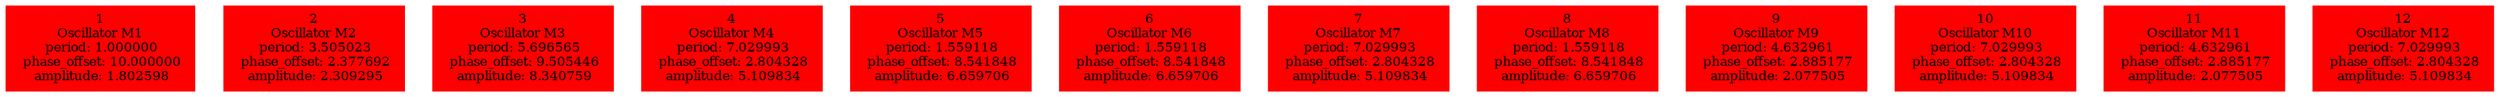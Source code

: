  digraph g{ forcelabels=true;
1 [label=<1<BR />Oscillator M1<BR /> period: 1.000000<BR /> phase_offset: 10.000000<BR /> amplitude: 1.802598>, shape=box,color=red,style=filled,fontsize=8];2 [label=<2<BR />Oscillator M2<BR /> period: 3.505023<BR /> phase_offset: 2.377692<BR /> amplitude: 2.309295>, shape=box,color=red,style=filled,fontsize=8];3 [label=<3<BR />Oscillator M3<BR /> period: 5.696565<BR /> phase_offset: 9.505446<BR /> amplitude: 8.340759>, shape=box,color=red,style=filled,fontsize=8];4 [label=<4<BR />Oscillator M4<BR /> period: 7.029993<BR /> phase_offset: 2.804328<BR /> amplitude: 5.109834>, shape=box,color=red,style=filled,fontsize=8];5 [label=<5<BR />Oscillator M5<BR /> period: 1.559118<BR /> phase_offset: 8.541848<BR /> amplitude: 6.659706>, shape=box,color=red,style=filled,fontsize=8];6 [label=<6<BR />Oscillator M6<BR /> period: 1.559118<BR /> phase_offset: 8.541848<BR /> amplitude: 6.659706>, shape=box,color=red,style=filled,fontsize=8];7 [label=<7<BR />Oscillator M7<BR /> period: 7.029993<BR /> phase_offset: 2.804328<BR /> amplitude: 5.109834>, shape=box,color=red,style=filled,fontsize=8];8 [label=<8<BR />Oscillator M8<BR /> period: 1.559118<BR /> phase_offset: 8.541848<BR /> amplitude: 6.659706>, shape=box,color=red,style=filled,fontsize=8];9 [label=<9<BR />Oscillator M9<BR /> period: 4.632961<BR /> phase_offset: 2.885177<BR /> amplitude: 2.077505>, shape=box,color=red,style=filled,fontsize=8];10 [label=<10<BR />Oscillator M10<BR /> period: 7.029993<BR /> phase_offset: 2.804328<BR /> amplitude: 5.109834>, shape=box,color=red,style=filled,fontsize=8];11 [label=<11<BR />Oscillator M11<BR /> period: 4.632961<BR /> phase_offset: 2.885177<BR /> amplitude: 2.077505>, shape=box,color=red,style=filled,fontsize=8];12 [label=<12<BR />Oscillator M12<BR /> period: 7.029993<BR /> phase_offset: 2.804328<BR /> amplitude: 5.109834>, shape=box,color=red,style=filled,fontsize=8]; }
